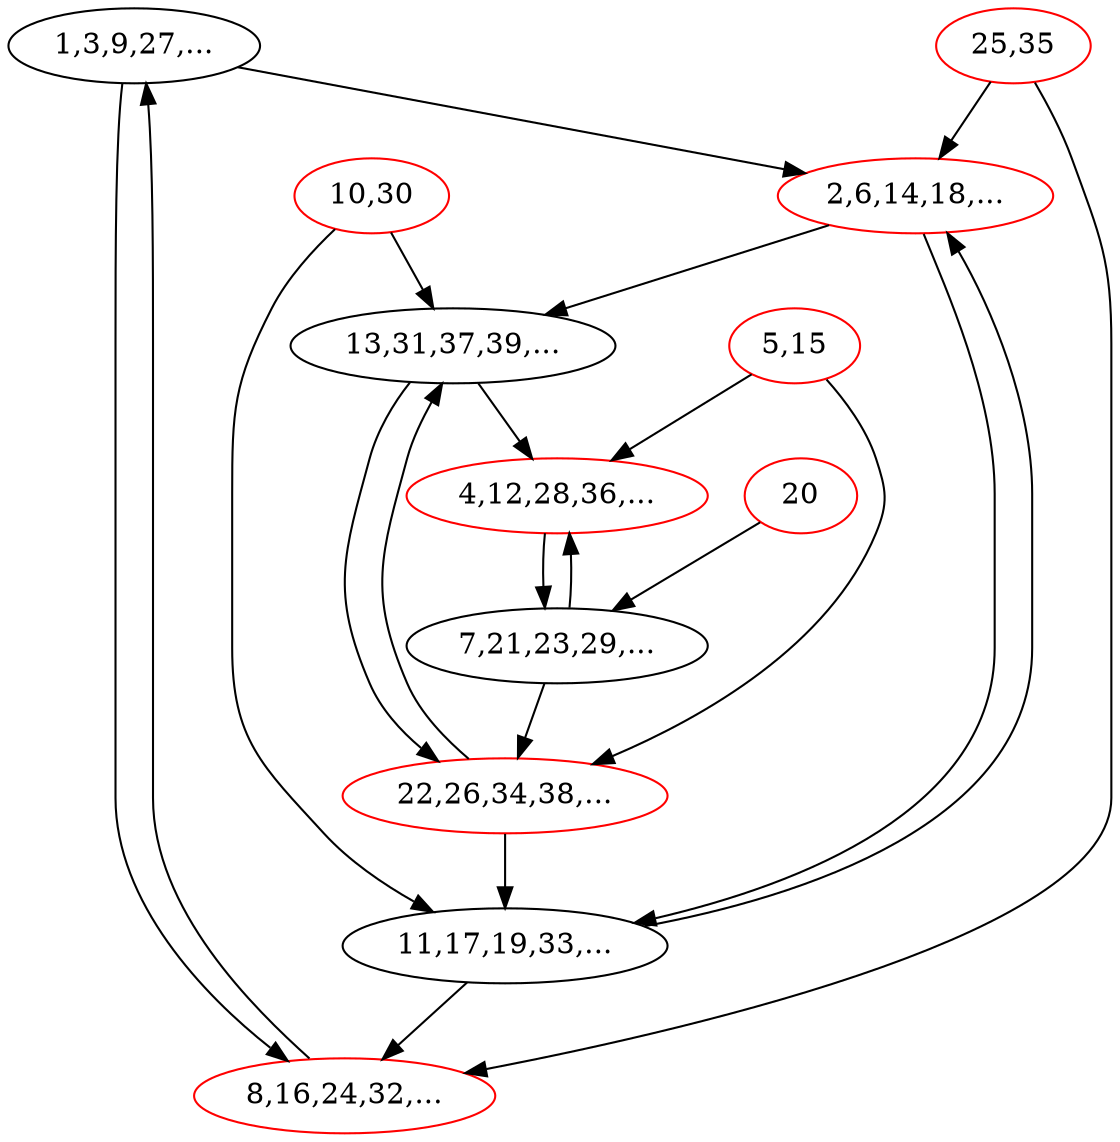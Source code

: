 digraph G {
0[label="1,3,9,27,...", color="black", bgcolor="lightgrey"];
1[label="2,6,14,18,...", color="red", bgcolor="red"];
2[label="4,12,28,36,...", color="red", bgcolor="red"];
3[label="5,15", color="red", bgcolor="red"];
4[label="7,21,23,29,...", color="black", bgcolor="lightgrey"];
5[label="8,16,24,32,...", color="red", bgcolor="red"];
6[label="10,30", color="red", bgcolor="red"];
7[label="11,17,19,33,...", color="black", bgcolor="lightgrey"];
8[label="13,31,37,39,...", color="black", bgcolor="lightgrey"];
9[label="20", color="red", bgcolor="red"];
10[label="22,26,34,38,...", color="red", bgcolor="red"];
11[label="25,35", color="red", bgcolor="red"];
0->1 ;
0->5 ;
1->7 ;
1->8 ;
2->4 ;
3->2 ;
3->10 ;
4->2 ;
4->10 ;
5->0 ;
6->7 ;
6->8 ;
7->1 ;
7->5 ;
8->2 ;
8->10 ;
9->4 ;
10->7 ;
10->8 ;
11->1 ;
11->5 ;
}
